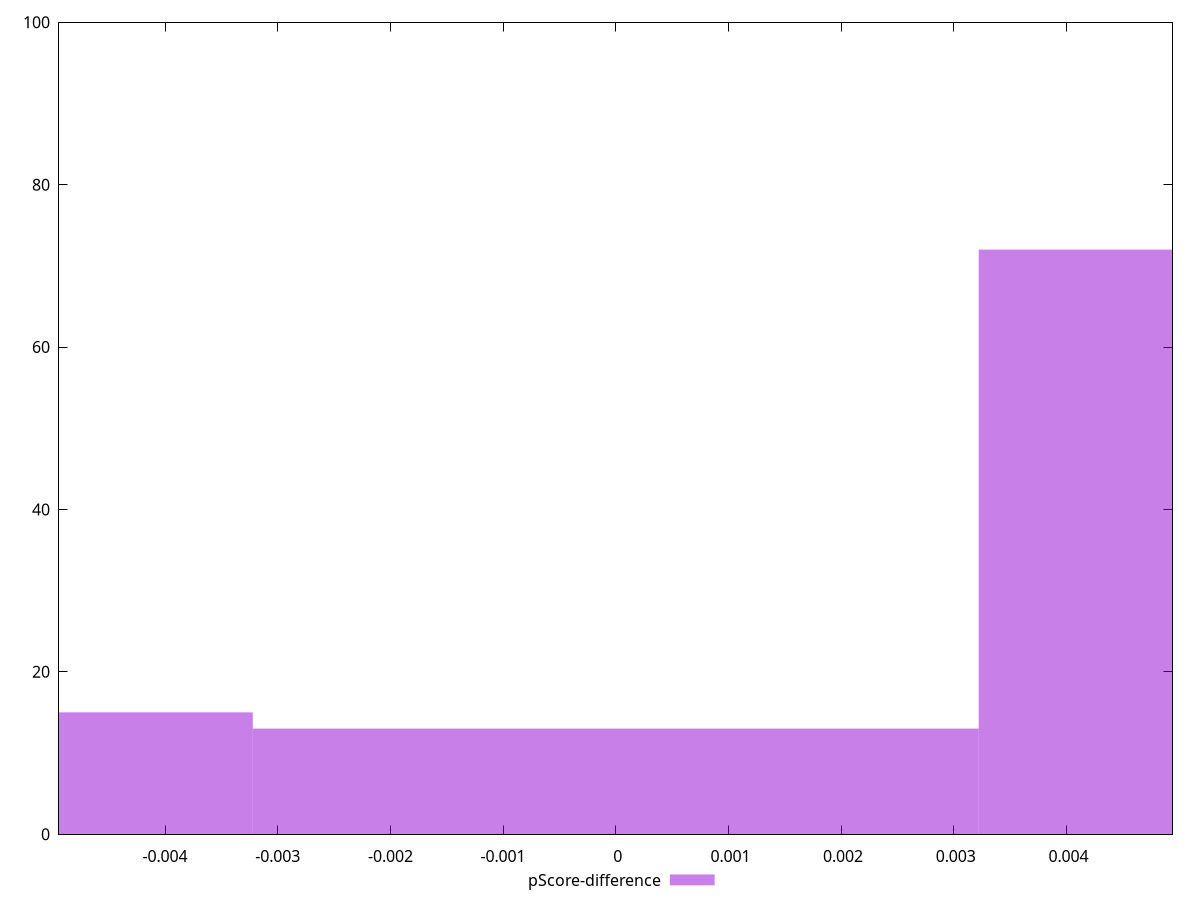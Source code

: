 reset

$pScoreDifference <<EOF
0 13
0.006442634515508962 72
-0.006442634515508962 15
EOF

set key outside below
set boxwidth 0.006442634515508962
set xrange [-0.004941176470588227:0.004941176470588227]
set yrange [0:100]
set trange [0:100]
set style fill transparent solid 0.5 noborder
set terminal svg size 640, 490 enhanced background rgb 'white'
set output "reports/report_00031_2021-02-24T23-18-18.084Z/uses-rel-preload/samples/music/pScore-difference/histogram.svg"

plot $pScoreDifference title "pScore-difference" with boxes

reset
